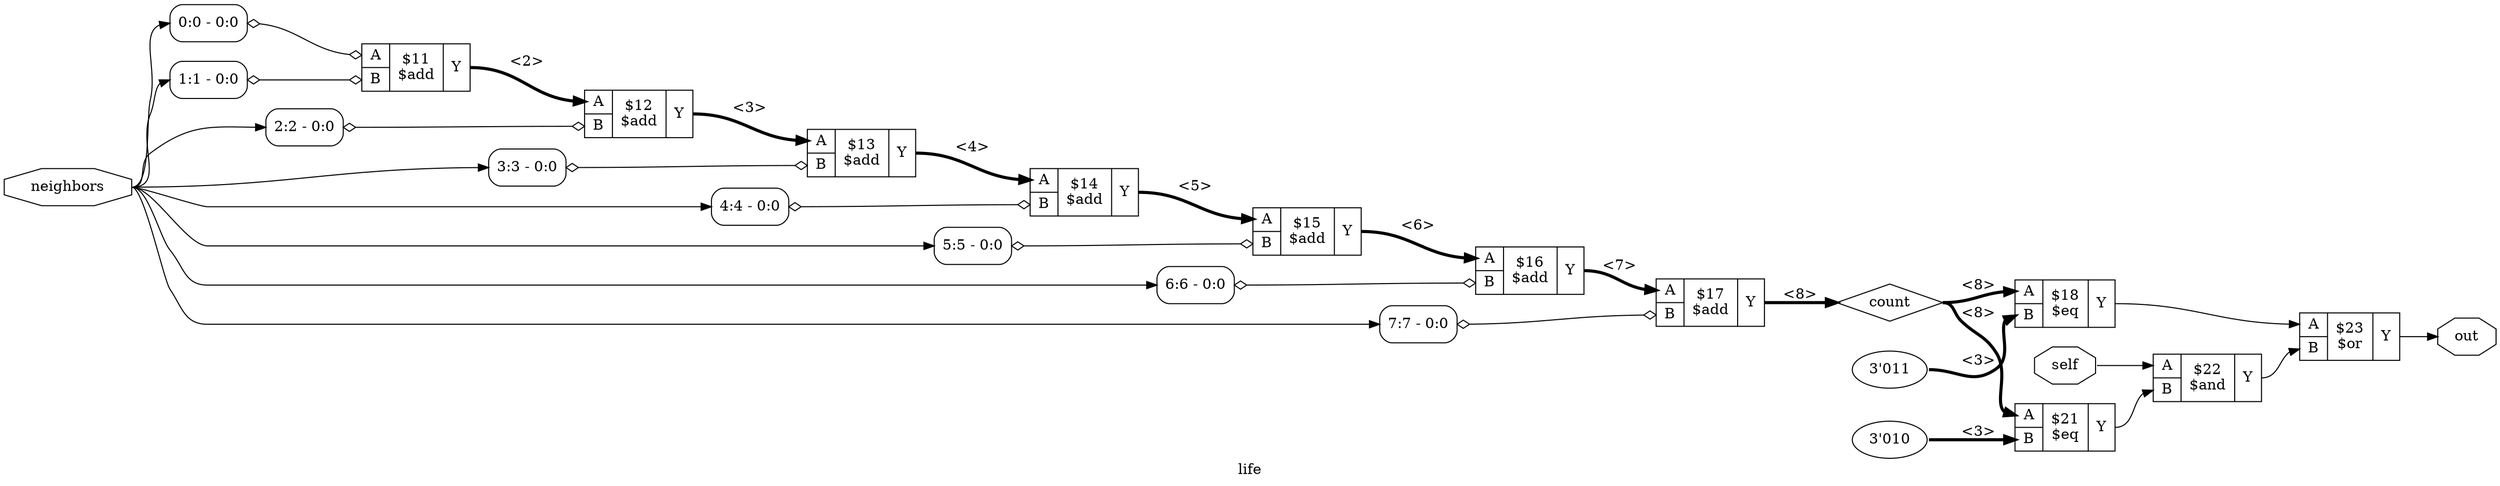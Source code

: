digraph "life" {
label="life";
rankdir="LR";
remincross=true;
n2 [ shape=octagon, label="self", color="black", fontcolor="black" ];
n3 [ shape=octagon, label="neighbors", color="black", fontcolor="black" ];
n4 [ shape=octagon, label="out", color="black", fontcolor="black" ];
n5 [ shape=diamond, label="count", color="black", fontcolor="black" ];
c18 [ shape=record, label="{{<p15> A|<p16> B}|$11\n$add|{<p17> Y}}" ];
x0 [ shape=record, style=rounded, label="<s0> 0:0 - 0:0 " ];
x0:e -> c18:p15:w [arrowhead=odiamond, arrowtail=odiamond, dir=both, color="black", label=""];
x1 [ shape=record, style=rounded, label="<s0> 1:1 - 0:0 " ];
x1:e -> c18:p16:w [arrowhead=odiamond, arrowtail=odiamond, dir=both, color="black", label=""];
c19 [ shape=record, label="{{<p15> A|<p16> B}|$12\n$add|{<p17> Y}}" ];
x2 [ shape=record, style=rounded, label="<s0> 2:2 - 0:0 " ];
x2:e -> c19:p16:w [arrowhead=odiamond, arrowtail=odiamond, dir=both, color="black", label=""];
c20 [ shape=record, label="{{<p15> A|<p16> B}|$13\n$add|{<p17> Y}}" ];
x3 [ shape=record, style=rounded, label="<s0> 3:3 - 0:0 " ];
x3:e -> c20:p16:w [arrowhead=odiamond, arrowtail=odiamond, dir=both, color="black", label=""];
c21 [ shape=record, label="{{<p15> A|<p16> B}|$14\n$add|{<p17> Y}}" ];
x4 [ shape=record, style=rounded, label="<s0> 4:4 - 0:0 " ];
x4:e -> c21:p16:w [arrowhead=odiamond, arrowtail=odiamond, dir=both, color="black", label=""];
c22 [ shape=record, label="{{<p15> A|<p16> B}|$15\n$add|{<p17> Y}}" ];
x5 [ shape=record, style=rounded, label="<s0> 5:5 - 0:0 " ];
x5:e -> c22:p16:w [arrowhead=odiamond, arrowtail=odiamond, dir=both, color="black", label=""];
c23 [ shape=record, label="{{<p15> A|<p16> B}|$16\n$add|{<p17> Y}}" ];
x6 [ shape=record, style=rounded, label="<s0> 6:6 - 0:0 " ];
x6:e -> c23:p16:w [arrowhead=odiamond, arrowtail=odiamond, dir=both, color="black", label=""];
c24 [ shape=record, label="{{<p15> A|<p16> B}|$17\n$add|{<p17> Y}}" ];
x7 [ shape=record, style=rounded, label="<s0> 7:7 - 0:0 " ];
x7:e -> c24:p16:w [arrowhead=odiamond, arrowtail=odiamond, dir=both, color="black", label=""];
v8 [ label="3'011" ];
c25 [ shape=record, label="{{<p15> A|<p16> B}|$18\n$eq|{<p17> Y}}" ];
v9 [ label="3'010" ];
c26 [ shape=record, label="{{<p15> A|<p16> B}|$21\n$eq|{<p17> Y}}" ];
c27 [ shape=record, label="{{<p15> A|<p16> B}|$22\n$and|{<p17> Y}}" ];
c28 [ shape=record, label="{{<p15> A|<p16> B}|$23\n$or|{<p17> Y}}" ];
c22:p17:e -> c23:p15:w [color="black", style="setlinewidth(3)", label="<6>"];
c23:p17:e -> c24:p15:w [color="black", style="setlinewidth(3)", label="<7>"];
c25:p17:e -> c28:p15:w [color="black", label=""];
c26:p17:e -> c27:p16:w [color="black", label=""];
c27:p17:e -> c28:p16:w [color="black", label=""];
n2:e -> c27:p15:w [color="black", label=""];
n3:e -> x0:s0:w [color="black", label=""];
n3:e -> x1:s0:w [color="black", label=""];
n3:e -> x2:s0:w [color="black", label=""];
n3:e -> x3:s0:w [color="black", label=""];
n3:e -> x4:s0:w [color="black", label=""];
n3:e -> x5:s0:w [color="black", label=""];
n3:e -> x6:s0:w [color="black", label=""];
n3:e -> x7:s0:w [color="black", label=""];
c28:p17:e -> n4:w [color="black", label=""];
c24:p17:e -> n5:w [color="black", style="setlinewidth(3)", label="<8>"];
n5:e -> c25:p15:w [color="black", style="setlinewidth(3)", label="<8>"];
n5:e -> c26:p15:w [color="black", style="setlinewidth(3)", label="<8>"];
c18:p17:e -> c19:p15:w [color="black", style="setlinewidth(3)", label="<2>"];
c19:p17:e -> c20:p15:w [color="black", style="setlinewidth(3)", label="<3>"];
c20:p17:e -> c21:p15:w [color="black", style="setlinewidth(3)", label="<4>"];
c21:p17:e -> c22:p15:w [color="black", style="setlinewidth(3)", label="<5>"];
v8:e -> c25:p16:w [color="black", style="setlinewidth(3)", label="<3>"];
v9:e -> c26:p16:w [color="black", style="setlinewidth(3)", label="<3>"];
}
